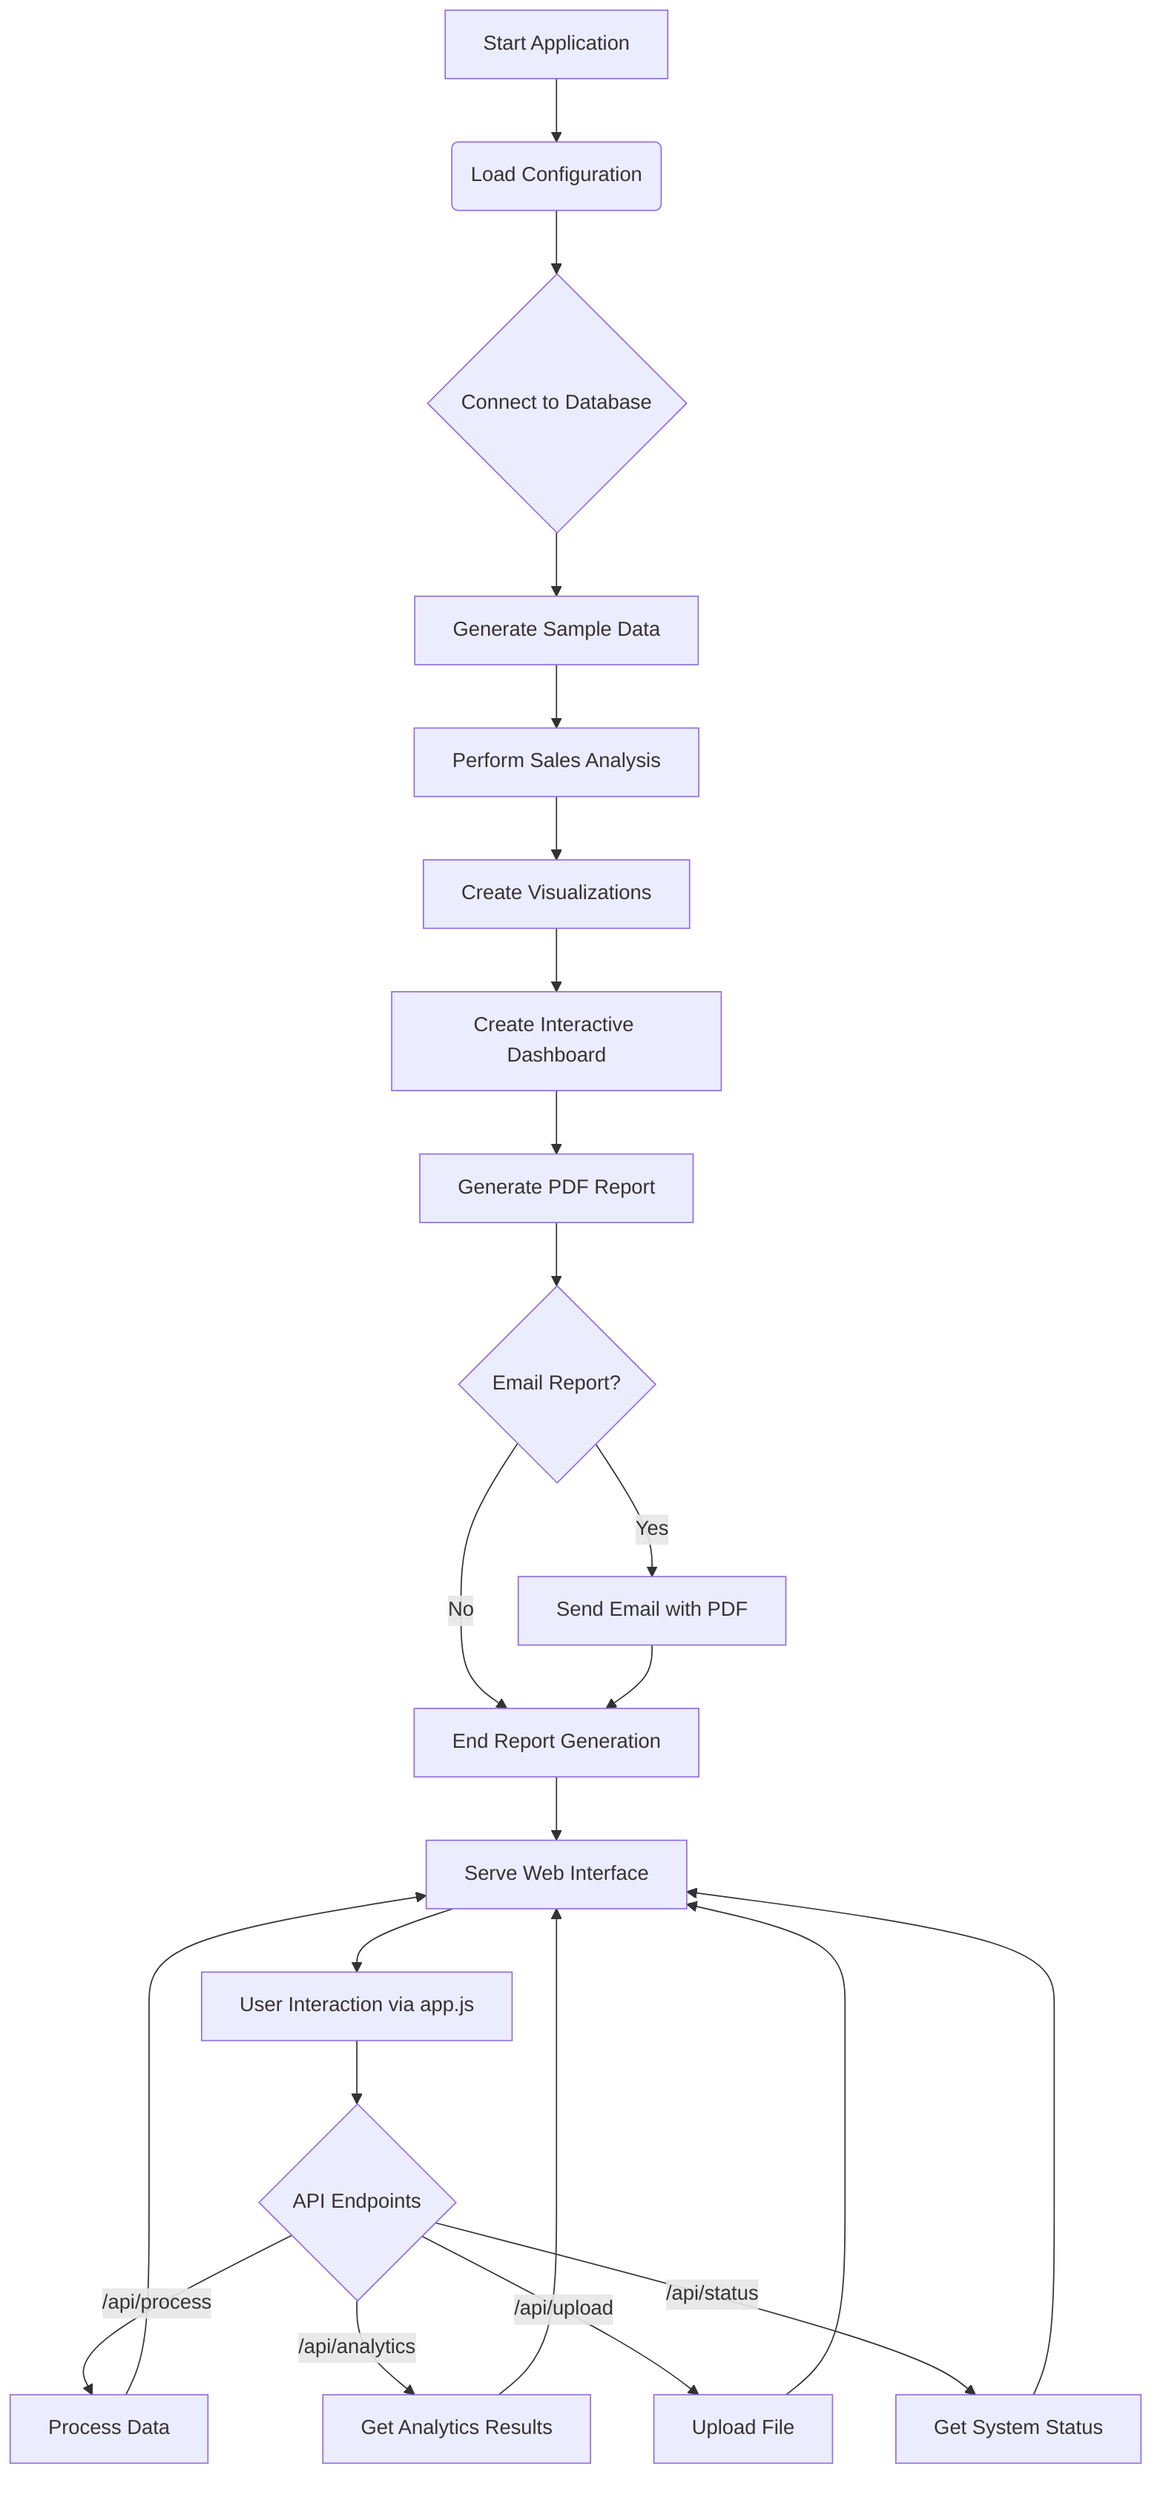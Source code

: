 graph TD
    A[Start Application] --> B(Load Configuration)
    B --> C{Connect to Database}
    C --> D[Generate Sample Data]
    D --> E[Perform Sales Analysis]
    E --> F[Create Visualizations]
    F --> G[Create Interactive Dashboard]
    G --> H[Generate PDF Report]
    H --> I{Email Report?}
    I -- Yes --> J[Send Email with PDF]
    I -- No --> K[End Report Generation]
    J --> K
    K --> L[Serve Web Interface]
    L --> M[User Interaction via app.js]
    M --> N{API Endpoints}
    N -- /api/process --> O[Process Data]
    N -- /api/analytics --> P[Get Analytics Results]
    N -- /api/upload --> Q[Upload File]
    N -- /api/status --> R[Get System Status]
    O --> L
    P --> L
    Q --> L
    R --> L